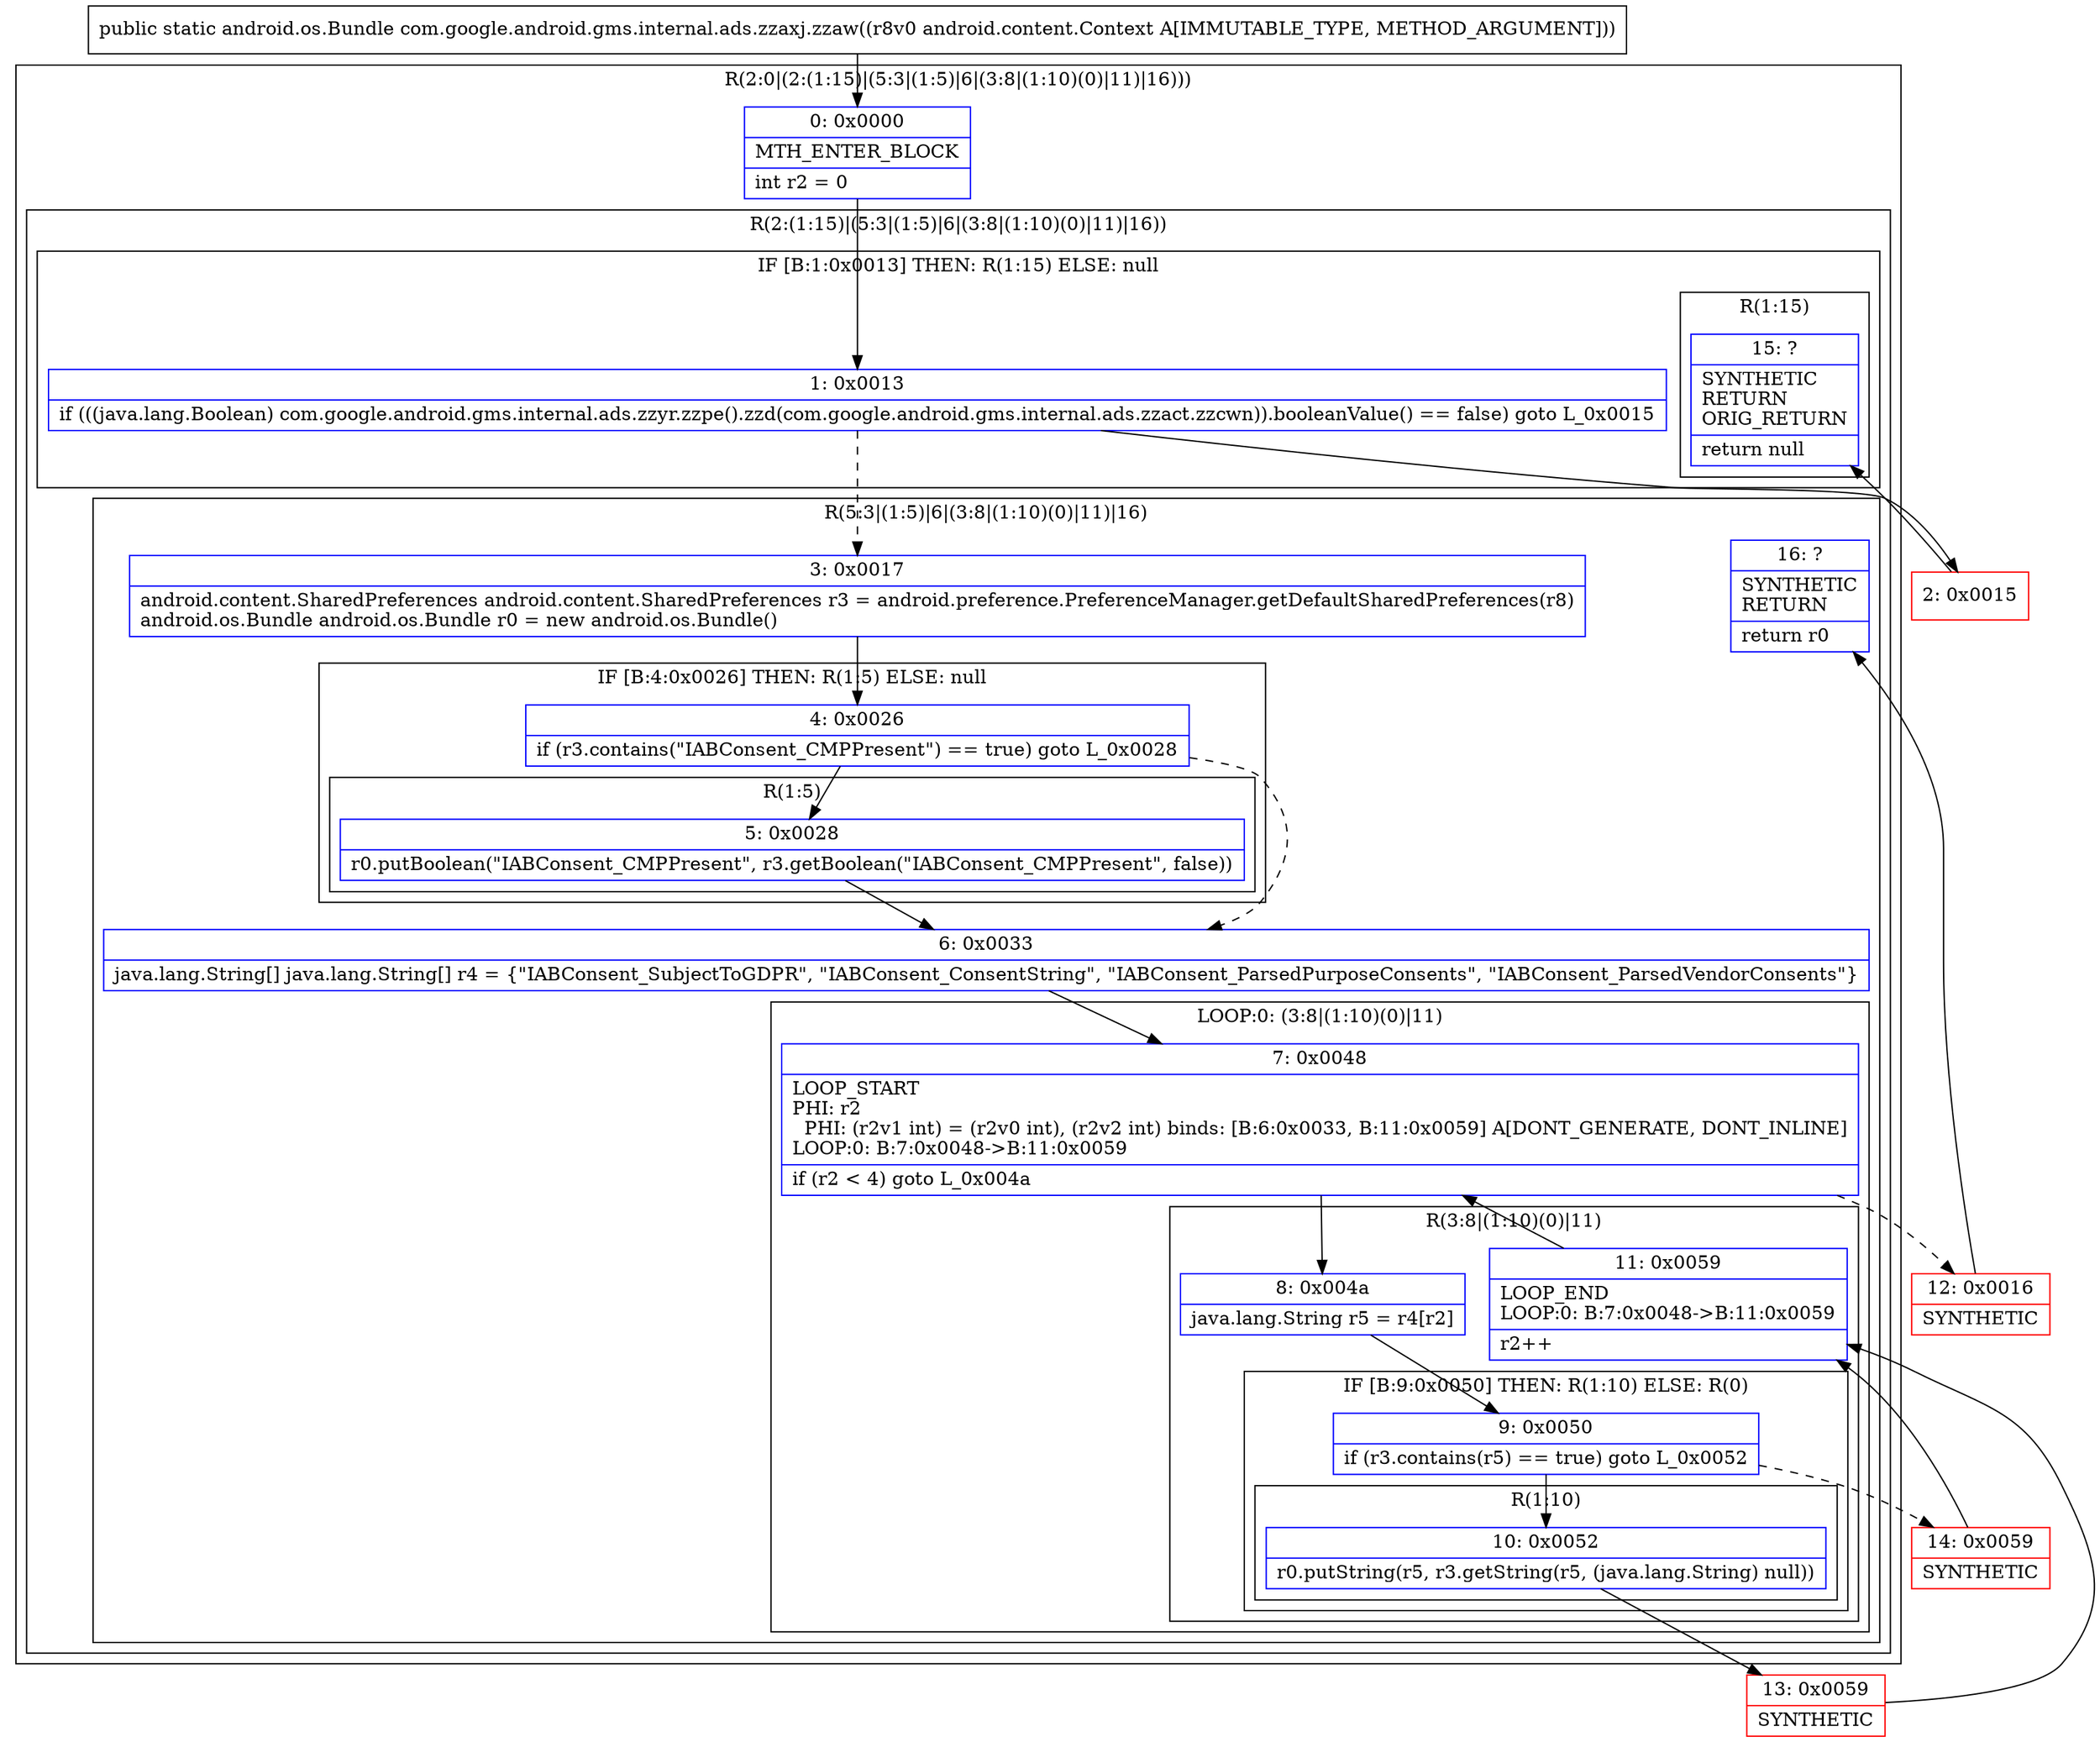 digraph "CFG forcom.google.android.gms.internal.ads.zzaxj.zzaw(Landroid\/content\/Context;)Landroid\/os\/Bundle;" {
subgraph cluster_Region_1242236010 {
label = "R(2:0|(2:(1:15)|(5:3|(1:5)|6|(3:8|(1:10)(0)|11)|16)))";
node [shape=record,color=blue];
Node_0 [shape=record,label="{0\:\ 0x0000|MTH_ENTER_BLOCK\l|int r2 = 0\l}"];
subgraph cluster_Region_1452929983 {
label = "R(2:(1:15)|(5:3|(1:5)|6|(3:8|(1:10)(0)|11)|16))";
node [shape=record,color=blue];
subgraph cluster_IfRegion_339470334 {
label = "IF [B:1:0x0013] THEN: R(1:15) ELSE: null";
node [shape=record,color=blue];
Node_1 [shape=record,label="{1\:\ 0x0013|if (((java.lang.Boolean) com.google.android.gms.internal.ads.zzyr.zzpe().zzd(com.google.android.gms.internal.ads.zzact.zzcwn)).booleanValue() == false) goto L_0x0015\l}"];
subgraph cluster_Region_218467039 {
label = "R(1:15)";
node [shape=record,color=blue];
Node_15 [shape=record,label="{15\:\ ?|SYNTHETIC\lRETURN\lORIG_RETURN\l|return null\l}"];
}
}
subgraph cluster_Region_1038416093 {
label = "R(5:3|(1:5)|6|(3:8|(1:10)(0)|11)|16)";
node [shape=record,color=blue];
Node_3 [shape=record,label="{3\:\ 0x0017|android.content.SharedPreferences android.content.SharedPreferences r3 = android.preference.PreferenceManager.getDefaultSharedPreferences(r8)\landroid.os.Bundle android.os.Bundle r0 = new android.os.Bundle()\l}"];
subgraph cluster_IfRegion_803115871 {
label = "IF [B:4:0x0026] THEN: R(1:5) ELSE: null";
node [shape=record,color=blue];
Node_4 [shape=record,label="{4\:\ 0x0026|if (r3.contains(\"IABConsent_CMPPresent\") == true) goto L_0x0028\l}"];
subgraph cluster_Region_1974024779 {
label = "R(1:5)";
node [shape=record,color=blue];
Node_5 [shape=record,label="{5\:\ 0x0028|r0.putBoolean(\"IABConsent_CMPPresent\", r3.getBoolean(\"IABConsent_CMPPresent\", false))\l}"];
}
}
Node_6 [shape=record,label="{6\:\ 0x0033|java.lang.String[] java.lang.String[] r4 = \{\"IABConsent_SubjectToGDPR\", \"IABConsent_ConsentString\", \"IABConsent_ParsedPurposeConsents\", \"IABConsent_ParsedVendorConsents\"\}\l}"];
subgraph cluster_LoopRegion_1764123006 {
label = "LOOP:0: (3:8|(1:10)(0)|11)";
node [shape=record,color=blue];
Node_7 [shape=record,label="{7\:\ 0x0048|LOOP_START\lPHI: r2 \l  PHI: (r2v1 int) = (r2v0 int), (r2v2 int) binds: [B:6:0x0033, B:11:0x0059] A[DONT_GENERATE, DONT_INLINE]\lLOOP:0: B:7:0x0048\-\>B:11:0x0059\l|if (r2 \< 4) goto L_0x004a\l}"];
subgraph cluster_Region_1536314205 {
label = "R(3:8|(1:10)(0)|11)";
node [shape=record,color=blue];
Node_8 [shape=record,label="{8\:\ 0x004a|java.lang.String r5 = r4[r2]\l}"];
subgraph cluster_IfRegion_1009274624 {
label = "IF [B:9:0x0050] THEN: R(1:10) ELSE: R(0)";
node [shape=record,color=blue];
Node_9 [shape=record,label="{9\:\ 0x0050|if (r3.contains(r5) == true) goto L_0x0052\l}"];
subgraph cluster_Region_646998600 {
label = "R(1:10)";
node [shape=record,color=blue];
Node_10 [shape=record,label="{10\:\ 0x0052|r0.putString(r5, r3.getString(r5, (java.lang.String) null))\l}"];
}
subgraph cluster_Region_354600336 {
label = "R(0)";
node [shape=record,color=blue];
}
}
Node_11 [shape=record,label="{11\:\ 0x0059|LOOP_END\lLOOP:0: B:7:0x0048\-\>B:11:0x0059\l|r2++\l}"];
}
}
Node_16 [shape=record,label="{16\:\ ?|SYNTHETIC\lRETURN\l|return r0\l}"];
}
}
}
Node_2 [shape=record,color=red,label="{2\:\ 0x0015}"];
Node_12 [shape=record,color=red,label="{12\:\ 0x0016|SYNTHETIC\l}"];
Node_13 [shape=record,color=red,label="{13\:\ 0x0059|SYNTHETIC\l}"];
Node_14 [shape=record,color=red,label="{14\:\ 0x0059|SYNTHETIC\l}"];
MethodNode[shape=record,label="{public static android.os.Bundle com.google.android.gms.internal.ads.zzaxj.zzaw((r8v0 android.content.Context A[IMMUTABLE_TYPE, METHOD_ARGUMENT])) }"];
MethodNode -> Node_0;
Node_0 -> Node_1;
Node_1 -> Node_2;
Node_1 -> Node_3[style=dashed];
Node_3 -> Node_4;
Node_4 -> Node_5;
Node_4 -> Node_6[style=dashed];
Node_5 -> Node_6;
Node_6 -> Node_7;
Node_7 -> Node_8;
Node_7 -> Node_12[style=dashed];
Node_8 -> Node_9;
Node_9 -> Node_10;
Node_9 -> Node_14[style=dashed];
Node_10 -> Node_13;
Node_11 -> Node_7;
Node_2 -> Node_15;
Node_12 -> Node_16;
Node_13 -> Node_11;
Node_14 -> Node_11;
}


